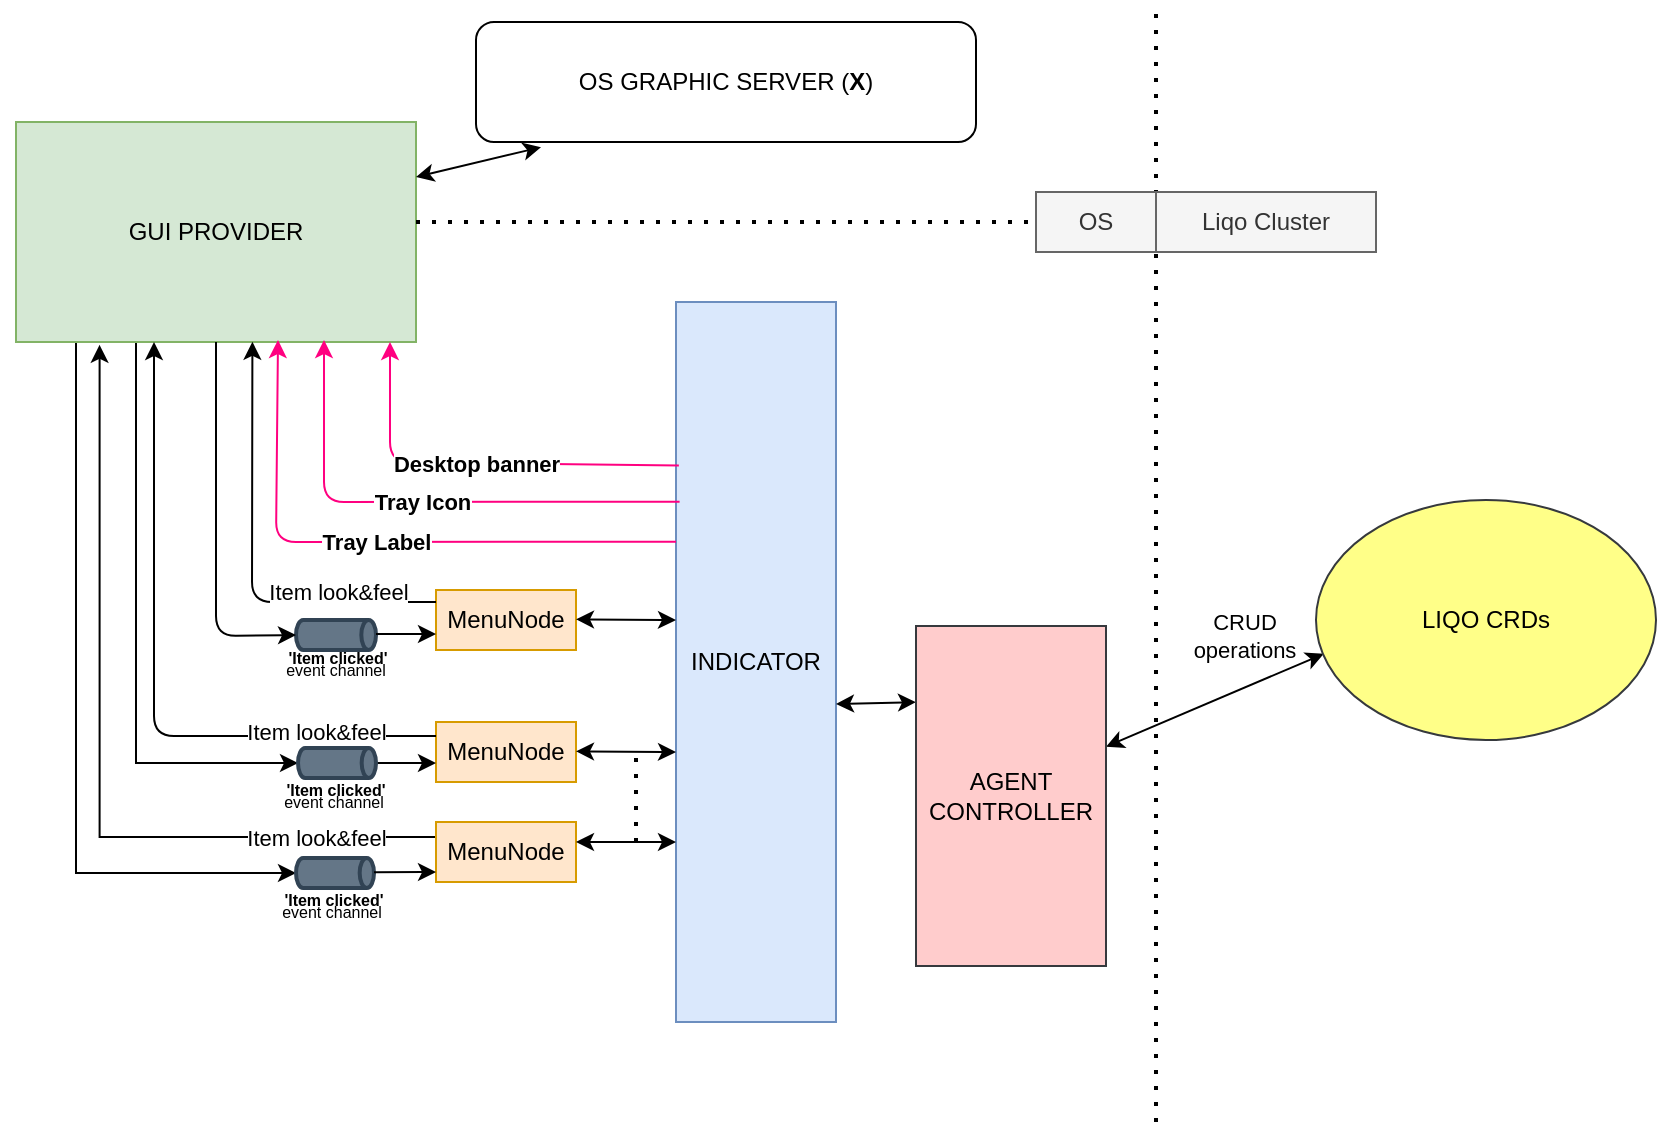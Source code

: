 <mxfile version="13.4.5" type="device"><diagram id="dmvc27dmmFcTG5hzMCbF" name="Page-1"><mxGraphModel dx="1888" dy="654" grid="1" gridSize="10" guides="1" tooltips="1" connect="1" arrows="1" fold="1" page="1" pageScale="1" pageWidth="850" pageHeight="1100" math="0" shadow="0"><root><mxCell id="0"/><mxCell id="1" parent="0"/><mxCell id="85EPgyPn1y1em4JRjIDp-61" style="edgeStyle=orthogonalEdgeStyle;rounded=0;orthogonalLoop=1;jettySize=auto;html=1;exitX=0.25;exitY=1;exitDx=0;exitDy=0;entryX=0;entryY=0.5;entryDx=0;entryDy=0;entryPerimeter=0;" parent="1" source="85EPgyPn1y1em4JRjIDp-1" target="85EPgyPn1y1em4JRjIDp-55" edge="1"><mxGeometry relative="1" as="geometry"><Array as="points"><mxPoint x="10" y="260"/><mxPoint x="10" y="471"/></Array></mxGeometry></mxCell><mxCell id="85EPgyPn1y1em4JRjIDp-72" style="edgeStyle=orthogonalEdgeStyle;rounded=0;orthogonalLoop=1;jettySize=auto;html=1;exitX=0;exitY=1;exitDx=0;exitDy=0;entryX=0;entryY=0.5;entryDx=0;entryDy=0;entryPerimeter=0;strokeColor=#000000;" parent="1" source="85EPgyPn1y1em4JRjIDp-1" target="85EPgyPn1y1em4JRjIDp-66" edge="1"><mxGeometry relative="1" as="geometry"><Array as="points"><mxPoint x="-20" y="260"/><mxPoint x="-20" y="526"/></Array></mxGeometry></mxCell><mxCell id="85EPgyPn1y1em4JRjIDp-1" value="GUI PROVIDER" style="whiteSpace=wrap;html=1;fillColor=#d5e8d4;strokeColor=#82b366;strokeWidth=1;" parent="1" vertex="1"><mxGeometry x="-50" y="150" width="200" height="110" as="geometry"/></mxCell><mxCell id="85EPgyPn1y1em4JRjIDp-3" value="OS GRAPHIC SERVER (&lt;b&gt;X&lt;/b&gt;)" style="rounded=1;whiteSpace=wrap;html=1;" parent="1" vertex="1"><mxGeometry x="180" y="100" width="250" height="60" as="geometry"/></mxCell><mxCell id="85EPgyPn1y1em4JRjIDp-4" value="" style="endArrow=classic;startArrow=classic;html=1;exitX=1;exitY=0.25;exitDx=0;exitDy=0;entryX=0.13;entryY=1.043;entryDx=0;entryDy=0;entryPerimeter=0;" parent="1" source="85EPgyPn1y1em4JRjIDp-1" target="85EPgyPn1y1em4JRjIDp-3" edge="1"><mxGeometry width="50" height="50" relative="1" as="geometry"><mxPoint x="200" y="170" as="sourcePoint"/><mxPoint x="230" y="130" as="targetPoint"/></mxGeometry></mxCell><mxCell id="85EPgyPn1y1em4JRjIDp-8" value="" style="endArrow=none;dashed=1;html=1;dashPattern=1 3;strokeWidth=2;entryX=0;entryY=0.5;entryDx=0;entryDy=0;" parent="1" target="85EPgyPn1y1em4JRjIDp-14" edge="1"><mxGeometry width="50" height="50" relative="1" as="geometry"><mxPoint x="150" y="200" as="sourcePoint"/><mxPoint x="400" y="200" as="targetPoint"/></mxGeometry></mxCell><mxCell id="85EPgyPn1y1em4JRjIDp-9" value="" style="endArrow=none;dashed=1;html=1;dashPattern=1 3;strokeWidth=2;" parent="1" edge="1"><mxGeometry width="50" height="50" relative="1" as="geometry"><mxPoint x="520" y="650" as="sourcePoint"/><mxPoint x="520" y="90" as="targetPoint"/></mxGeometry></mxCell><mxCell id="85EPgyPn1y1em4JRjIDp-10" value="INDICATOR" style="rounded=0;whiteSpace=wrap;html=1;fillColor=#dae8fc;strokeColor=#6c8ebf;" parent="1" vertex="1"><mxGeometry x="280" y="240" width="80" height="360" as="geometry"/></mxCell><mxCell id="85EPgyPn1y1em4JRjIDp-14" value="OS" style="text;html=1;align=center;verticalAlign=middle;whiteSpace=wrap;rounded=0;fillColor=#f5f5f5;strokeColor=#666666;fontColor=#333333;" parent="1" vertex="1"><mxGeometry x="460" y="185" width="60" height="30" as="geometry"/></mxCell><mxCell id="85EPgyPn1y1em4JRjIDp-15" value="Liqo Cluster" style="text;html=1;align=center;verticalAlign=middle;whiteSpace=wrap;rounded=0;fillColor=#f5f5f5;strokeColor=#666666;fontColor=#333333;" parent="1" vertex="1"><mxGeometry x="520" y="185" width="110" height="30" as="geometry"/></mxCell><mxCell id="85EPgyPn1y1em4JRjIDp-17" value="" style="endArrow=classic;html=1;exitX=0.018;exitY=0.227;exitDx=0;exitDy=0;exitPerimeter=0;strokeColor=#FF0080;" parent="1" source="85EPgyPn1y1em4JRjIDp-10" edge="1"><mxGeometry relative="1" as="geometry"><mxPoint x="140" y="390" as="sourcePoint"/><mxPoint x="137" y="260" as="targetPoint"/><Array as="points"><mxPoint x="137" y="320"/></Array></mxGeometry></mxCell><mxCell id="85EPgyPn1y1em4JRjIDp-18" value="&lt;b&gt;Desktop banner&lt;/b&gt;" style="edgeLabel;resizable=0;html=1;align=center;verticalAlign=middle;" parent="85EPgyPn1y1em4JRjIDp-17" connectable="0" vertex="1"><mxGeometry relative="1" as="geometry"/></mxCell><mxCell id="85EPgyPn1y1em4JRjIDp-21" value="" style="endArrow=classic;html=1;exitX=-0.015;exitY=0.286;exitDx=0;exitDy=0;exitPerimeter=0;strokeColor=#FF0080;" parent="1" edge="1"><mxGeometry relative="1" as="geometry"><mxPoint x="281.8" y="339.86" as="sourcePoint"/><mxPoint x="104" y="259" as="targetPoint"/><Array as="points"><mxPoint x="104" y="340"/><mxPoint x="104" y="300"/></Array></mxGeometry></mxCell><mxCell id="85EPgyPn1y1em4JRjIDp-22" value="&lt;b&gt;Tray Icon&lt;br&gt;&lt;/b&gt;" style="edgeLabel;resizable=0;html=1;align=center;verticalAlign=middle;" parent="85EPgyPn1y1em4JRjIDp-21" connectable="0" vertex="1"><mxGeometry relative="1" as="geometry"/></mxCell><mxCell id="85EPgyPn1y1em4JRjIDp-23" value="" style="endArrow=classic;html=1;exitX=-0.015;exitY=0.286;exitDx=0;exitDy=0;exitPerimeter=0;strokeColor=#FF0080;" parent="1" edge="1"><mxGeometry relative="1" as="geometry"><mxPoint x="280.0" y="359.87" as="sourcePoint"/><mxPoint x="81" y="259" as="targetPoint"/><Array as="points"><mxPoint x="80" y="360"/></Array></mxGeometry></mxCell><mxCell id="85EPgyPn1y1em4JRjIDp-24" value="&lt;b&gt;Tray Label&lt;br&gt;&lt;/b&gt;" style="edgeLabel;resizable=0;html=1;align=center;verticalAlign=middle;" parent="85EPgyPn1y1em4JRjIDp-23" connectable="0" vertex="1"><mxGeometry relative="1" as="geometry"/></mxCell><mxCell id="85EPgyPn1y1em4JRjIDp-26" value="MenuNode" style="rounded=0;whiteSpace=wrap;html=1;fillColor=#ffe6cc;strokeColor=#d79b00;" parent="1" vertex="1"><mxGeometry x="160" y="384" width="70" height="30" as="geometry"/></mxCell><mxCell id="85EPgyPn1y1em4JRjIDp-70" style="edgeStyle=orthogonalEdgeStyle;rounded=0;orthogonalLoop=1;jettySize=auto;html=1;exitX=0;exitY=0.25;exitDx=0;exitDy=0;entryX=0.209;entryY=1.013;entryDx=0;entryDy=0;entryPerimeter=0;strokeColor=#000000;" parent="1" source="85EPgyPn1y1em4JRjIDp-27" target="85EPgyPn1y1em4JRjIDp-1" edge="1"><mxGeometry relative="1" as="geometry"/></mxCell><mxCell id="85EPgyPn1y1em4JRjIDp-71" value="Item look&amp;amp;feel" style="edgeLabel;html=1;align=center;verticalAlign=middle;resizable=0;points=[];" parent="85EPgyPn1y1em4JRjIDp-70" vertex="1" connectable="0"><mxGeometry x="-0.726" relative="1" as="geometry"><mxPoint x="-3.33" as="offset"/></mxGeometry></mxCell><mxCell id="85EPgyPn1y1em4JRjIDp-27" value="MenuNode" style="rounded=0;whiteSpace=wrap;html=1;fillColor=#ffe6cc;strokeColor=#d79b00;" parent="1" vertex="1"><mxGeometry x="160" y="500" width="70" height="30" as="geometry"/></mxCell><mxCell id="85EPgyPn1y1em4JRjIDp-28" value="MenuNode" style="rounded=0;whiteSpace=wrap;html=1;fillColor=#ffe6cc;strokeColor=#d79b00;" parent="1" vertex="1"><mxGeometry x="160" y="450" width="70" height="30" as="geometry"/></mxCell><mxCell id="85EPgyPn1y1em4JRjIDp-33" value="" style="endArrow=none;dashed=1;html=1;dashPattern=1 3;strokeWidth=2;" parent="1" edge="1"><mxGeometry width="50" height="50" relative="1" as="geometry"><mxPoint x="260" y="510" as="sourcePoint"/><mxPoint x="260" y="466" as="targetPoint"/></mxGeometry></mxCell><mxCell id="85EPgyPn1y1em4JRjIDp-34" value="" style="endArrow=classic;startArrow=classic;html=1;" parent="1" edge="1"><mxGeometry width="50" height="50" relative="1" as="geometry"><mxPoint x="230" y="398.67" as="sourcePoint"/><mxPoint x="280" y="399" as="targetPoint"/></mxGeometry></mxCell><mxCell id="85EPgyPn1y1em4JRjIDp-35" value="" style="endArrow=classic;startArrow=classic;html=1;" parent="1" edge="1"><mxGeometry width="50" height="50" relative="1" as="geometry"><mxPoint x="230" y="464.67" as="sourcePoint"/><mxPoint x="280" y="465" as="targetPoint"/></mxGeometry></mxCell><mxCell id="85EPgyPn1y1em4JRjIDp-36" value="" style="endArrow=classic;startArrow=classic;html=1;" parent="1" edge="1"><mxGeometry width="50" height="50" relative="1" as="geometry"><mxPoint x="230" y="510" as="sourcePoint"/><mxPoint x="280" y="510" as="targetPoint"/></mxGeometry></mxCell><mxCell id="85EPgyPn1y1em4JRjIDp-38" value="" style="endArrow=classic;startArrow=classic;html=1;entryX=0;entryY=0.224;entryDx=0;entryDy=0;entryPerimeter=0;" parent="1" target="85EPgyPn1y1em4JRjIDp-75" edge="1"><mxGeometry width="50" height="50" relative="1" as="geometry"><mxPoint x="360" y="441" as="sourcePoint"/><mxPoint x="660" y="440" as="targetPoint"/></mxGeometry></mxCell><mxCell id="85EPgyPn1y1em4JRjIDp-40" value="" style="endArrow=classic;startArrow=classic;html=1;entryX=0.023;entryY=0.641;entryDx=0;entryDy=0;entryPerimeter=0;" parent="1" target="85EPgyPn1y1em4JRjIDp-76" edge="1"><mxGeometry width="50" height="50" relative="1" as="geometry"><mxPoint x="495" y="462.33" as="sourcePoint"/><mxPoint x="585" y="462.33" as="targetPoint"/></mxGeometry></mxCell><mxCell id="DRYQdBtCF9UEbDeM7dWH-1" value="CRUD&lt;br&gt;operations" style="edgeLabel;html=1;align=center;verticalAlign=middle;resizable=0;points=[];" vertex="1" connectable="0" parent="85EPgyPn1y1em4JRjIDp-40"><mxGeometry x="0.276" y="1" relative="1" as="geometry"><mxPoint y="-25.12" as="offset"/></mxGeometry></mxCell><mxCell id="85EPgyPn1y1em4JRjIDp-42" value="&lt;b style=&quot;font-size: 9px&quot;&gt;&lt;br&gt;&lt;/b&gt;" style="strokeWidth=2;html=1;shape=mxgraph.flowchart.direct_data;whiteSpace=wrap;fillColor=#647687;strokeColor=#314354;fontColor=#ffffff;" parent="1" vertex="1"><mxGeometry x="90" y="399" width="40" height="15" as="geometry"/></mxCell><mxCell id="85EPgyPn1y1em4JRjIDp-43" value="&lt;font size=&quot;1&quot;&gt;&lt;b style=&quot;font-size: 8px&quot;&gt;'Item clicked'&lt;/b&gt;&lt;/font&gt;" style="text;html=1;strokeColor=none;fillColor=none;align=center;verticalAlign=middle;whiteSpace=wrap;rounded=0;" parent="1" vertex="1"><mxGeometry x="81" y="412" width="60" height="10" as="geometry"/></mxCell><mxCell id="85EPgyPn1y1em4JRjIDp-44" value="" style="endArrow=classic;html=1;entryX=0.591;entryY=0.999;entryDx=0;entryDy=0;entryPerimeter=0;" parent="1" target="85EPgyPn1y1em4JRjIDp-1" edge="1"><mxGeometry relative="1" as="geometry"><mxPoint x="160" y="390" as="sourcePoint"/><mxPoint x="68" y="270" as="targetPoint"/><Array as="points"><mxPoint x="110" y="390"/><mxPoint x="68" y="390"/></Array></mxGeometry></mxCell><mxCell id="85EPgyPn1y1em4JRjIDp-45" value="Item look&amp;amp;feel" style="edgeLabel;resizable=0;html=1;align=center;verticalAlign=middle;" parent="85EPgyPn1y1em4JRjIDp-44" connectable="0" vertex="1"><mxGeometry relative="1" as="geometry"><mxPoint x="42.97" y="13.33" as="offset"/></mxGeometry></mxCell><mxCell id="85EPgyPn1y1em4JRjIDp-46" value="" style="endArrow=classic;html=1;entryX=0;entryY=0.5;entryDx=0;entryDy=0;entryPerimeter=0;" parent="1" target="85EPgyPn1y1em4JRjIDp-42" edge="1"><mxGeometry width="50" height="50" relative="1" as="geometry"><mxPoint x="50" y="260" as="sourcePoint"/><mxPoint x="50" y="410" as="targetPoint"/><Array as="points"><mxPoint x="50" y="407"/></Array></mxGeometry></mxCell><mxCell id="85EPgyPn1y1em4JRjIDp-48" value="" style="endArrow=classic;html=1;" parent="1" edge="1"><mxGeometry width="50" height="50" relative="1" as="geometry"><mxPoint x="130" y="406" as="sourcePoint"/><mxPoint x="160" y="406" as="targetPoint"/></mxGeometry></mxCell><mxCell id="85EPgyPn1y1em4JRjIDp-49" value="&lt;font style=&quot;font-size: 8px&quot;&gt;event channel&lt;/font&gt;" style="text;html=1;strokeColor=none;fillColor=none;align=center;verticalAlign=middle;whiteSpace=wrap;rounded=0;" parent="1" vertex="1"><mxGeometry x="80" y="418" width="60" height="10" as="geometry"/></mxCell><mxCell id="85EPgyPn1y1em4JRjIDp-63" style="edgeStyle=orthogonalEdgeStyle;rounded=0;orthogonalLoop=1;jettySize=auto;html=1;exitX=1;exitY=0.5;exitDx=0;exitDy=0;exitPerimeter=0;strokeColor=#000000;" parent="1" source="85EPgyPn1y1em4JRjIDp-55" edge="1"><mxGeometry relative="1" as="geometry"><mxPoint x="160" y="471" as="targetPoint"/></mxGeometry></mxCell><mxCell id="85EPgyPn1y1em4JRjIDp-55" value="&lt;b style=&quot;font-size: 9px&quot;&gt;&lt;br&gt;&lt;/b&gt;" style="strokeWidth=2;html=1;shape=mxgraph.flowchart.direct_data;whiteSpace=wrap;fillColor=#647687;strokeColor=#314354;fontColor=#ffffff;" parent="1" vertex="1"><mxGeometry x="91" y="463" width="39" height="15" as="geometry"/></mxCell><mxCell id="85EPgyPn1y1em4JRjIDp-59" value="" style="endArrow=classic;html=1;" parent="1" edge="1"><mxGeometry relative="1" as="geometry"><mxPoint x="160" y="457" as="sourcePoint"/><mxPoint x="19" y="260" as="targetPoint"/><Array as="points"><mxPoint x="19" y="457"/></Array></mxGeometry></mxCell><mxCell id="85EPgyPn1y1em4JRjIDp-60" value="Item look&amp;amp;feel" style="edgeLabel;resizable=0;html=1;align=center;verticalAlign=middle;" parent="85EPgyPn1y1em4JRjIDp-59" connectable="0" vertex="1"><mxGeometry relative="1" as="geometry"><mxPoint x="81" y="25.33" as="offset"/></mxGeometry></mxCell><mxCell id="85EPgyPn1y1em4JRjIDp-66" value="&lt;b style=&quot;font-size: 9px&quot;&gt;&lt;br&gt;&lt;/b&gt;" style="strokeWidth=2;html=1;shape=mxgraph.flowchart.direct_data;whiteSpace=wrap;fillColor=#647687;strokeColor=#314354;fontColor=#ffffff;" parent="1" vertex="1"><mxGeometry x="90" y="518" width="39" height="15" as="geometry"/></mxCell><mxCell id="85EPgyPn1y1em4JRjIDp-74" value="" style="endArrow=classic;html=1;strokeColor=#000000;" parent="1" edge="1"><mxGeometry width="50" height="50" relative="1" as="geometry"><mxPoint x="129" y="525.17" as="sourcePoint"/><mxPoint x="160" y="525" as="targetPoint"/></mxGeometry></mxCell><mxCell id="85EPgyPn1y1em4JRjIDp-75" value="AGENT&lt;br&gt;CONTROLLER" style="rounded=0;whiteSpace=wrap;html=1;fillColor=#ffcccc;strokeColor=#36393d;" parent="1" vertex="1"><mxGeometry x="400" y="402" width="95" height="170" as="geometry"/></mxCell><mxCell id="85EPgyPn1y1em4JRjIDp-76" value="LIQO CRDs" style="ellipse;whiteSpace=wrap;html=1;fillColor=#ffff88;strokeColor=#36393d;" parent="1" vertex="1"><mxGeometry x="600" y="339" width="170" height="120" as="geometry"/></mxCell><mxCell id="85EPgyPn1y1em4JRjIDp-77" value="&lt;font style=&quot;font-size: 8px&quot;&gt;event channel&lt;/font&gt;" style="text;html=1;strokeColor=none;fillColor=none;align=center;verticalAlign=middle;whiteSpace=wrap;rounded=0;" parent="1" vertex="1"><mxGeometry x="78" y="539" width="60" height="10" as="geometry"/></mxCell><mxCell id="85EPgyPn1y1em4JRjIDp-78" value="&lt;font size=&quot;1&quot;&gt;&lt;b style=&quot;font-size: 8px&quot;&gt;'Item clicked'&lt;/b&gt;&lt;/font&gt;" style="text;html=1;strokeColor=none;fillColor=none;align=center;verticalAlign=middle;whiteSpace=wrap;rounded=0;" parent="1" vertex="1"><mxGeometry x="79" y="533" width="60" height="10" as="geometry"/></mxCell><mxCell id="85EPgyPn1y1em4JRjIDp-79" value="&lt;font size=&quot;1&quot;&gt;&lt;b style=&quot;font-size: 8px&quot;&gt;'Item clicked'&lt;/b&gt;&lt;/font&gt;" style="text;html=1;strokeColor=none;fillColor=none;align=center;verticalAlign=middle;whiteSpace=wrap;rounded=0;" parent="1" vertex="1"><mxGeometry x="80" y="478" width="60" height="10" as="geometry"/></mxCell><mxCell id="85EPgyPn1y1em4JRjIDp-80" value="&lt;font style=&quot;font-size: 8px&quot;&gt;event channel&lt;/font&gt;" style="text;html=1;strokeColor=none;fillColor=none;align=center;verticalAlign=middle;whiteSpace=wrap;rounded=0;" parent="1" vertex="1"><mxGeometry x="79" y="484" width="60" height="10" as="geometry"/></mxCell></root></mxGraphModel></diagram></mxfile>